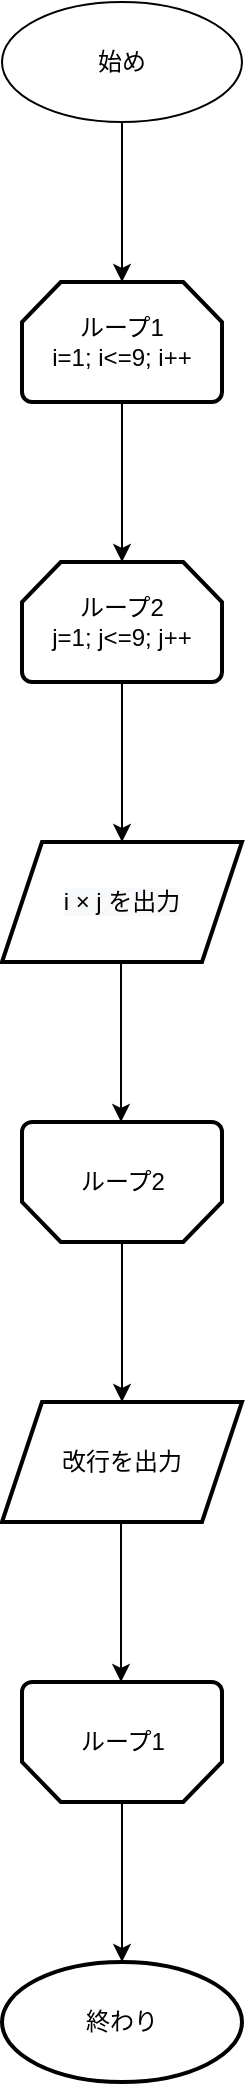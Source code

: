 <mxfile version="14.6.13" type="device"><diagram id="C5RBs43oDa-KdzZeNtuy" name="Page-1"><mxGraphModel dx="1037" dy="556" grid="1" gridSize="10" guides="1" tooltips="1" connect="1" arrows="1" fold="1" page="1" pageScale="1" pageWidth="827" pageHeight="1169" math="0" shadow="0"><root><mxCell id="WIyWlLk6GJQsqaUBKTNV-0"/><mxCell id="WIyWlLk6GJQsqaUBKTNV-1" parent="WIyWlLk6GJQsqaUBKTNV-0"/><mxCell id="PRJuhP6lv45RYtqc48dj-2" value="" style="edgeStyle=orthogonalEdgeStyle;rounded=0;orthogonalLoop=1;jettySize=auto;html=1;" edge="1" parent="WIyWlLk6GJQsqaUBKTNV-1" source="PRJuhP6lv45RYtqc48dj-0"><mxGeometry relative="1" as="geometry"><mxPoint x="420" y="210" as="targetPoint"/></mxGeometry></mxCell><mxCell id="PRJuhP6lv45RYtqc48dj-0" value="始め" style="ellipse;whiteSpace=wrap;html=1;" vertex="1" parent="WIyWlLk6GJQsqaUBKTNV-1"><mxGeometry x="360" y="70" width="120" height="60" as="geometry"/></mxCell><mxCell id="PRJuhP6lv45RYtqc48dj-5" value="" style="edgeStyle=orthogonalEdgeStyle;rounded=0;orthogonalLoop=1;jettySize=auto;html=1;" edge="1" parent="WIyWlLk6GJQsqaUBKTNV-1" source="PRJuhP6lv45RYtqc48dj-3" target="PRJuhP6lv45RYtqc48dj-4"><mxGeometry relative="1" as="geometry"/></mxCell><mxCell id="PRJuhP6lv45RYtqc48dj-3" value="&lt;span&gt;ループ1&lt;/span&gt;&lt;br&gt;&lt;span&gt;i=1; i&amp;lt;=9; i++&lt;/span&gt;" style="strokeWidth=2;html=1;shape=mxgraph.flowchart.loop_limit;whiteSpace=wrap;" vertex="1" parent="WIyWlLk6GJQsqaUBKTNV-1"><mxGeometry x="370" y="210" width="100" height="60" as="geometry"/></mxCell><mxCell id="PRJuhP6lv45RYtqc48dj-9" value="" style="edgeStyle=orthogonalEdgeStyle;rounded=0;orthogonalLoop=1;jettySize=auto;html=1;" edge="1" parent="WIyWlLk6GJQsqaUBKTNV-1" source="PRJuhP6lv45RYtqc48dj-4" target="PRJuhP6lv45RYtqc48dj-8"><mxGeometry relative="1" as="geometry"/></mxCell><mxCell id="PRJuhP6lv45RYtqc48dj-4" value="&lt;span&gt;ループ2&lt;/span&gt;&lt;br&gt;&lt;span&gt;j=1; j&amp;lt;=9; j++&lt;/span&gt;" style="strokeWidth=2;html=1;shape=mxgraph.flowchart.loop_limit;whiteSpace=wrap;" vertex="1" parent="WIyWlLk6GJQsqaUBKTNV-1"><mxGeometry x="370" y="350" width="100" height="60" as="geometry"/></mxCell><mxCell id="PRJuhP6lv45RYtqc48dj-8" value="&#10;&#10;&lt;span style=&quot;color: rgb(0, 0, 0); font-family: helvetica; font-size: 12px; font-style: normal; font-weight: 400; letter-spacing: normal; text-align: center; text-indent: 0px; text-transform: none; word-spacing: 0px; background-color: rgb(248, 249, 250); display: inline; float: none;&quot;&gt;i × j を出力&lt;/span&gt;&#10;&#10;" style="shape=parallelogram;perimeter=parallelogramPerimeter;whiteSpace=wrap;html=1;fixedSize=1;strokeWidth=2;" vertex="1" parent="WIyWlLk6GJQsqaUBKTNV-1"><mxGeometry x="360" y="490" width="120" height="60" as="geometry"/></mxCell><mxCell id="PRJuhP6lv45RYtqc48dj-12" value="" style="edgeStyle=orthogonalEdgeStyle;rounded=0;orthogonalLoop=1;jettySize=auto;html=1;" edge="1" parent="WIyWlLk6GJQsqaUBKTNV-1"><mxGeometry relative="1" as="geometry"><mxPoint x="419.5" y="550" as="sourcePoint"/><mxPoint x="419.5" y="630" as="targetPoint"/></mxGeometry></mxCell><mxCell id="PRJuhP6lv45RYtqc48dj-17" value="" style="edgeStyle=orthogonalEdgeStyle;rounded=0;orthogonalLoop=1;jettySize=auto;html=1;" edge="1" parent="WIyWlLk6GJQsqaUBKTNV-1" source="PRJuhP6lv45RYtqc48dj-14"><mxGeometry relative="1" as="geometry"><mxPoint x="420" y="770" as="targetPoint"/></mxGeometry></mxCell><mxCell id="PRJuhP6lv45RYtqc48dj-14" value="" style="strokeWidth=2;html=1;shape=mxgraph.flowchart.loop_limit;whiteSpace=wrap;rotation=-180;" vertex="1" parent="WIyWlLk6GJQsqaUBKTNV-1"><mxGeometry x="370" y="630" width="100" height="60" as="geometry"/></mxCell><mxCell id="PRJuhP6lv45RYtqc48dj-15" value="ループ2" style="text;html=1;align=center;verticalAlign=middle;resizable=0;points=[];autosize=1;strokeColor=none;" vertex="1" parent="WIyWlLk6GJQsqaUBKTNV-1"><mxGeometry x="390" y="650" width="60" height="20" as="geometry"/></mxCell><mxCell id="PRJuhP6lv45RYtqc48dj-18" value="" style="edgeStyle=orthogonalEdgeStyle;rounded=0;orthogonalLoop=1;jettySize=auto;html=1;" edge="1" parent="WIyWlLk6GJQsqaUBKTNV-1"><mxGeometry relative="1" as="geometry"><mxPoint x="419.5" y="830" as="sourcePoint"/><mxPoint x="419.5" y="910" as="targetPoint"/></mxGeometry></mxCell><mxCell id="PRJuhP6lv45RYtqc48dj-25" value="" style="edgeStyle=orthogonalEdgeStyle;rounded=0;orthogonalLoop=1;jettySize=auto;html=1;" edge="1" parent="WIyWlLk6GJQsqaUBKTNV-1" source="PRJuhP6lv45RYtqc48dj-20" target="PRJuhP6lv45RYtqc48dj-24"><mxGeometry relative="1" as="geometry"/></mxCell><mxCell id="PRJuhP6lv45RYtqc48dj-20" value="" style="strokeWidth=2;html=1;shape=mxgraph.flowchart.loop_limit;whiteSpace=wrap;rotation=-180;" vertex="1" parent="WIyWlLk6GJQsqaUBKTNV-1"><mxGeometry x="370" y="910" width="100" height="60" as="geometry"/></mxCell><mxCell id="PRJuhP6lv45RYtqc48dj-21" value="ループ1" style="text;html=1;align=center;verticalAlign=middle;resizable=0;points=[];autosize=1;strokeColor=none;" vertex="1" parent="WIyWlLk6GJQsqaUBKTNV-1"><mxGeometry x="390" y="930" width="60" height="20" as="geometry"/></mxCell><mxCell id="PRJuhP6lv45RYtqc48dj-24" value="終わり" style="ellipse;whiteSpace=wrap;html=1;strokeWidth=2;" vertex="1" parent="WIyWlLk6GJQsqaUBKTNV-1"><mxGeometry x="360" y="1050" width="120" height="60" as="geometry"/></mxCell><mxCell id="PRJuhP6lv45RYtqc48dj-26" value="&lt;span style=&quot;white-space: normal&quot;&gt;改行を出力&lt;/span&gt;" style="shape=parallelogram;perimeter=parallelogramPerimeter;whiteSpace=wrap;html=1;fixedSize=1;strokeWidth=2;" vertex="1" parent="WIyWlLk6GJQsqaUBKTNV-1"><mxGeometry x="360" y="770" width="120" height="60" as="geometry"/></mxCell></root></mxGraphModel></diagram></mxfile>